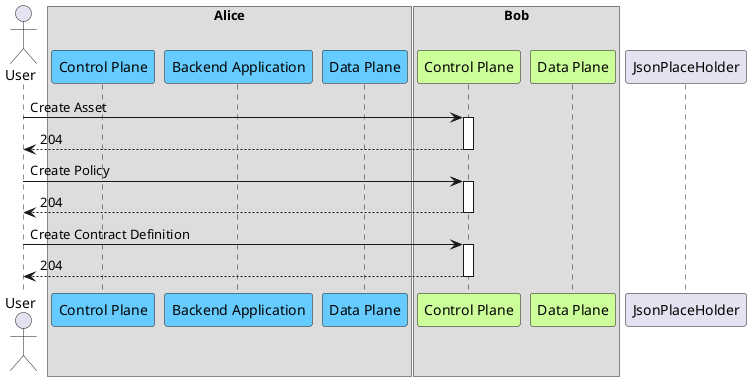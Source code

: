 @startuml

!define aliceColor 66CCFF
!define bobColor CCFF99
!define dapsColor FFFF99
!define noteColor 9999FF

actor User as "User"

box Alice
    participant AliceControlPlane as "Control Plane" #aliceColor
    participant AliceBackendService as "Backend Application" #aliceColor
    participant AliceDataPlane as "Data Plane" #aliceColor
end box

box Bob
    participant BobControlPlane as "Control Plane" #bobColor
    participant BobDataPlane as "Data Plane" #bobColor
end box

participant JsonPlaceHolder as "JsonPlaceHolder"


User -> BobControlPlane ++ : Create Asset
return 204

User -> BobControlPlane ++ : Create Policy
return 204

User -> BobControlPlane ++ : Create Contract Definition
return 204


@enduml
